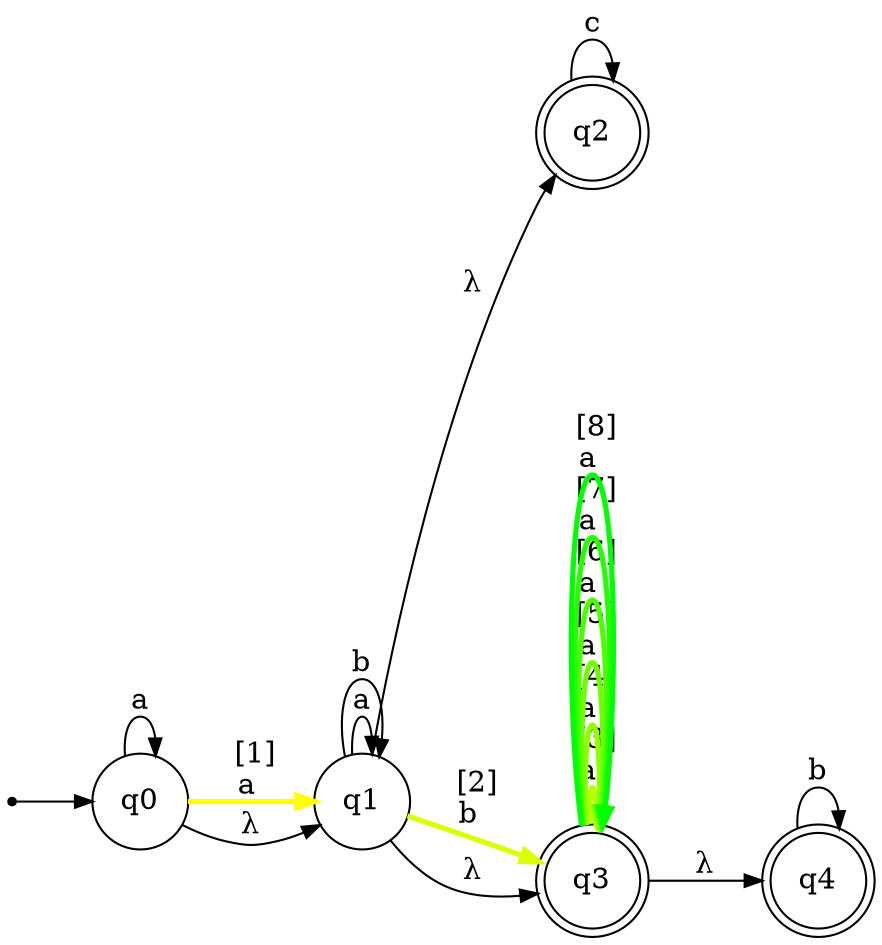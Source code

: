 digraph {
	ranksep=0.5 size="8, 8"
	rankdir=LR
	Initial [label="" fontsize=14.0 shape=point]
	q0 [fontsize=14.0 shape=circle]
	q1 [fontsize=14.0 shape=circle]
	q2 [fontsize=14.0 shape=doublecircle]
	q3 [fontsize=14.0 shape=doublecircle]
	q4 [fontsize=14.0 shape=doublecircle]
	Initial -> q0 [arrowsize=0.85]
	q0 -> q1 [label=" [1]
a " arrowsize=0.85 color="#ffff00" fontsize=14.0 penwidth=2.5]
	q1 -> q3 [label=" [2]
b " arrowsize=0.85 color="#dbff00" fontsize=14.0 penwidth=2.5]
	q3 -> q3 [label=" [3]
a " arrowsize=0.85 color="#b6ff00" fontsize=14.0 penwidth=2.5]
	q3 -> q3 [label=" [4]
a " arrowsize=0.85 color="#92ff00" fontsize=14.0 penwidth=2.5]
	q3 -> q3 [label=" [5]
a " arrowsize=0.85 color="#6dff00" fontsize=14.0 penwidth=2.5]
	q3 -> q3 [label=" [6]
a " arrowsize=0.85 color="#49ff00" fontsize=14.0 penwidth=2.5]
	q3 -> q3 [label=" [7]
a " arrowsize=0.85 color="#24ff00" fontsize=14.0 penwidth=2.5]
	q3 -> q3 [label=" [8]
a " arrowsize=0.85 color="#00ff00" fontsize=14.0 penwidth=2.5]
	q0 -> q0 [label=" a " arrowsize=0.85 fontsize=14.0]
	q0 -> q1 [label=" λ " arrowsize=0.85 fontsize=14.0]
	q1 -> q1 [label=" a " arrowsize=0.85 fontsize=14.0]
	q1 -> q1 [label=" b " arrowsize=0.85 fontsize=14.0]
	q1 -> q2 [label=" λ " arrowsize=0.85 fontsize=14.0]
	q1 -> q3 [label=" λ " arrowsize=0.85 fontsize=14.0]
	q2 -> q2 [label=" c " arrowsize=0.85 fontsize=14.0]
	q3 -> q4 [label=" λ " arrowsize=0.85 fontsize=14.0]
	q4 -> q4 [label=" b " arrowsize=0.85 fontsize=14.0]
}
